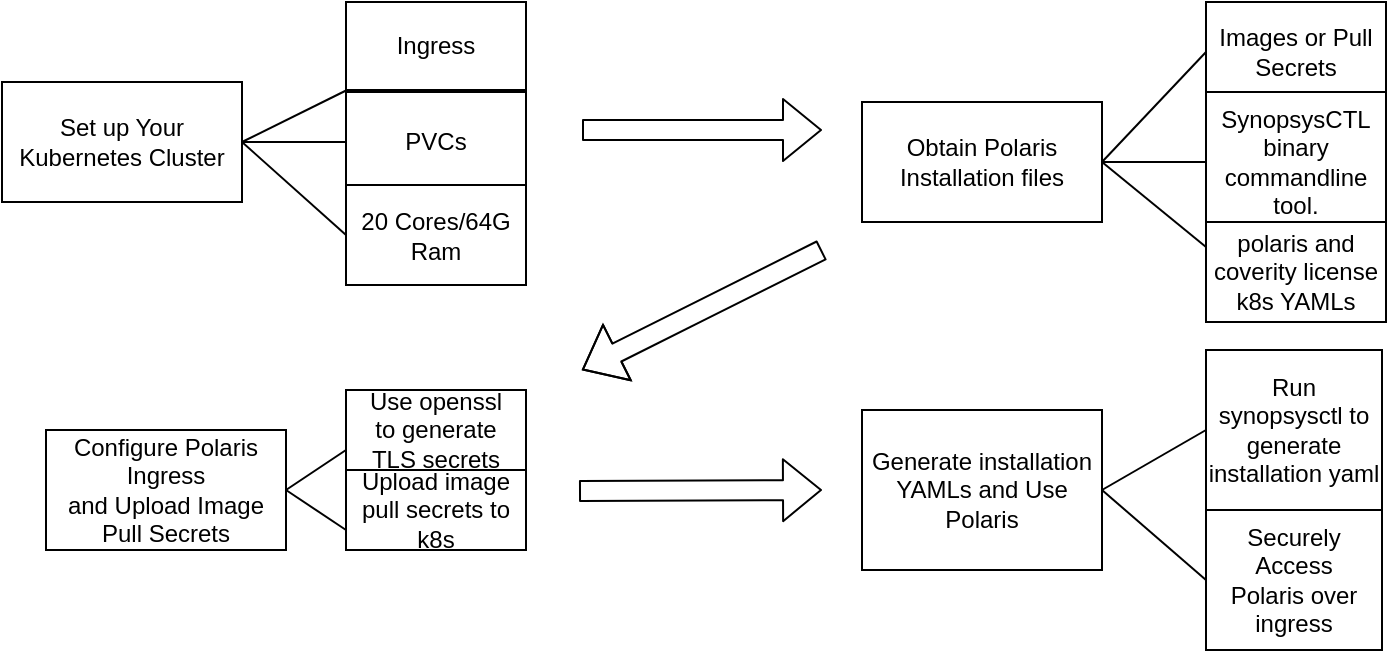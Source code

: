 <mxfile pages="4" version="11.2.9" type="github"><diagram id="bVxrcozTKbkf6fV3WQys" name="Page-1"><mxGraphModel dx="787" dy="773" grid="1" gridSize="10" guides="1" tooltips="1" connect="1" arrows="1" fold="1" page="1" pageScale="1" pageWidth="850" pageHeight="1100" math="0" shadow="0"><root><mxCell id="0"/><mxCell id="1" parent="0"/><mxCell id="cwnB3zmZkbBUYxWIVNTp-1" value="Set up Your Kubernetes Cluster" style="rounded=0;whiteSpace=wrap;html=1;" parent="1" vertex="1"><mxGeometry x="20" y="46" width="120" height="60" as="geometry"/></mxCell><mxCell id="cwnB3zmZkbBUYxWIVNTp-2" value="" style="endArrow=none;html=1;exitX=1;exitY=0.5;exitDx=0;exitDy=0;" parent="1" source="cwnB3zmZkbBUYxWIVNTp-1" target="cwnB3zmZkbBUYxWIVNTp-3" edge="1"><mxGeometry width="50" height="50" relative="1" as="geometry"><mxPoint x="90" y="240" as="sourcePoint"/><mxPoint x="260" y="100" as="targetPoint"/></mxGeometry></mxCell><mxCell id="cwnB3zmZkbBUYxWIVNTp-3" value="Ingress" style="rounded=0;whiteSpace=wrap;html=1;" parent="1" vertex="1"><mxGeometry x="192" y="6" width="90" height="44" as="geometry"/></mxCell><mxCell id="cwnB3zmZkbBUYxWIVNTp-4" value="PVCs" style="rounded=0;whiteSpace=wrap;html=1;" parent="1" vertex="1"><mxGeometry x="192" y="51" width="90" height="50" as="geometry"/></mxCell><mxCell id="cwnB3zmZkbBUYxWIVNTp-5" value="20 Cores/64G Ram" style="rounded=0;whiteSpace=wrap;html=1;" parent="1" vertex="1"><mxGeometry x="192" y="97.5" width="90" height="50" as="geometry"/></mxCell><mxCell id="cwnB3zmZkbBUYxWIVNTp-6" value="" style="endArrow=none;html=1;exitX=1;exitY=0.5;exitDx=0;exitDy=0;entryX=0;entryY=0.5;entryDx=0;entryDy=0;" parent="1" source="cwnB3zmZkbBUYxWIVNTp-1" target="cwnB3zmZkbBUYxWIVNTp-4" edge="1"><mxGeometry width="50" height="50" relative="1" as="geometry"><mxPoint x="90" y="290" as="sourcePoint"/><mxPoint x="140" y="240" as="targetPoint"/></mxGeometry></mxCell><mxCell id="cwnB3zmZkbBUYxWIVNTp-7" value="" style="endArrow=none;html=1;exitX=1;exitY=0.5;exitDx=0;exitDy=0;entryX=0;entryY=0.5;entryDx=0;entryDy=0;" parent="1" source="cwnB3zmZkbBUYxWIVNTp-1" target="cwnB3zmZkbBUYxWIVNTp-5" edge="1"><mxGeometry width="50" height="50" relative="1" as="geometry"><mxPoint x="90" y="290" as="sourcePoint"/><mxPoint x="140" y="240" as="targetPoint"/></mxGeometry></mxCell><mxCell id="cwnB3zmZkbBUYxWIVNTp-8" value="" style="shape=flexArrow;endArrow=classic;html=1;" parent="1" edge="1"><mxGeometry width="50" height="50" relative="1" as="geometry"><mxPoint x="310" y="70" as="sourcePoint"/><mxPoint x="430" y="70" as="targetPoint"/><Array as="points"/></mxGeometry></mxCell><mxCell id="cwnB3zmZkbBUYxWIVNTp-9" value="Obtain Polaris Installation files" style="rounded=0;whiteSpace=wrap;html=1;" parent="1" vertex="1"><mxGeometry x="450" y="56" width="120" height="60" as="geometry"/></mxCell><mxCell id="cwnB3zmZkbBUYxWIVNTp-10" value="Images or Pull Secrets" style="rounded=0;whiteSpace=wrap;html=1;" parent="1" vertex="1"><mxGeometry x="622" y="6" width="90" height="50" as="geometry"/></mxCell><mxCell id="cwnB3zmZkbBUYxWIVNTp-11" value="SynopsysCTL binary commandline tool." style="rounded=0;whiteSpace=wrap;html=1;" parent="1" vertex="1"><mxGeometry x="622" y="51" width="90" height="70" as="geometry"/></mxCell><mxCell id="cwnB3zmZkbBUYxWIVNTp-12" value="polaris and coverity license&lt;br&gt;k8s YAMLs" style="rounded=0;whiteSpace=wrap;html=1;" parent="1" vertex="1"><mxGeometry x="622" y="116" width="90" height="50" as="geometry"/></mxCell><mxCell id="cwnB3zmZkbBUYxWIVNTp-13" value="" style="endArrow=none;html=1;exitX=1;exitY=0.5;exitDx=0;exitDy=0;entryX=0;entryY=0.5;entryDx=0;entryDy=0;" parent="1" source="cwnB3zmZkbBUYxWIVNTp-9" target="cwnB3zmZkbBUYxWIVNTp-10" edge="1"><mxGeometry width="50" height="50" relative="1" as="geometry"><mxPoint x="437" y="261" as="sourcePoint"/><mxPoint x="487" y="211" as="targetPoint"/></mxGeometry></mxCell><mxCell id="cwnB3zmZkbBUYxWIVNTp-14" value="" style="endArrow=none;html=1;exitX=1;exitY=0.5;exitDx=0;exitDy=0;entryX=0;entryY=0.5;entryDx=0;entryDy=0;" parent="1" source="cwnB3zmZkbBUYxWIVNTp-9" target="cwnB3zmZkbBUYxWIVNTp-11" edge="1"><mxGeometry width="50" height="50" relative="1" as="geometry"><mxPoint x="567" y="91" as="sourcePoint"/><mxPoint x="632" y="66" as="targetPoint"/></mxGeometry></mxCell><mxCell id="cwnB3zmZkbBUYxWIVNTp-15" value="" style="endArrow=none;html=1;exitX=1;exitY=0.5;exitDx=0;exitDy=0;entryX=0;entryY=0.25;entryDx=0;entryDy=0;" parent="1" source="cwnB3zmZkbBUYxWIVNTp-9" target="cwnB3zmZkbBUYxWIVNTp-12" edge="1"><mxGeometry width="50" height="50" relative="1" as="geometry"><mxPoint x="567" y="91" as="sourcePoint"/><mxPoint x="632" y="121" as="targetPoint"/></mxGeometry></mxCell><mxCell id="cwnB3zmZkbBUYxWIVNTp-17" value="" style="shape=flexArrow;endArrow=classic;html=1;" parent="1" edge="1"><mxGeometry width="50" height="50" relative="1" as="geometry"><mxPoint x="430" y="130" as="sourcePoint"/><mxPoint x="310" y="190" as="targetPoint"/><Array as="points"><mxPoint x="370" y="160"/></Array></mxGeometry></mxCell><mxCell id="cwnB3zmZkbBUYxWIVNTp-18" value="Configure Polaris Ingress&lt;br&gt;and Upload Image Pull Secrets" style="rounded=0;whiteSpace=wrap;html=1;" parent="1" vertex="1"><mxGeometry x="42" y="220" width="120" height="60" as="geometry"/></mxCell><mxCell id="cwnB3zmZkbBUYxWIVNTp-19" value="" style="shape=flexArrow;endArrow=classic;html=1;" parent="1" edge="1"><mxGeometry width="50" height="50" relative="1" as="geometry"><mxPoint x="308.5" y="250.5" as="sourcePoint"/><mxPoint x="430" y="250" as="targetPoint"/></mxGeometry></mxCell><mxCell id="cwnB3zmZkbBUYxWIVNTp-20" value="Use openssl&lt;br&gt;to generate&lt;br&gt;TLS secrets" style="rounded=0;whiteSpace=wrap;html=1;" parent="1" vertex="1"><mxGeometry x="192" y="200" width="90" height="40" as="geometry"/></mxCell><mxCell id="cwnB3zmZkbBUYxWIVNTp-21" value="" style="endArrow=none;html=1;exitX=1;exitY=0.5;exitDx=0;exitDy=0;entryX=0;entryY=0.75;entryDx=0;entryDy=0;" parent="1" source="cwnB3zmZkbBUYxWIVNTp-18" target="cwnB3zmZkbBUYxWIVNTp-20" edge="1"><mxGeometry width="50" height="50" relative="1" as="geometry"><mxPoint x="42" y="380" as="sourcePoint"/><mxPoint x="92" y="330" as="targetPoint"/></mxGeometry></mxCell><mxCell id="cwnB3zmZkbBUYxWIVNTp-22" value="" style="endArrow=none;html=1;exitX=1;exitY=0.5;exitDx=0;exitDy=0;" parent="1" source="cwnB3zmZkbBUYxWIVNTp-18" edge="1"><mxGeometry width="50" height="50" relative="1" as="geometry"><mxPoint x="42" y="380" as="sourcePoint"/><mxPoint x="192" y="270" as="targetPoint"/></mxGeometry></mxCell><mxCell id="cwnB3zmZkbBUYxWIVNTp-23" value="Upload image&lt;br&gt;pull secrets to k8s" style="rounded=0;whiteSpace=wrap;html=1;" parent="1" vertex="1"><mxGeometry x="192" y="240" width="90" height="40" as="geometry"/></mxCell><mxCell id="cwnB3zmZkbBUYxWIVNTp-24" value="Generate installation YAMLs and Use Polaris" style="rounded=0;whiteSpace=wrap;html=1;" parent="1" vertex="1"><mxGeometry x="450" y="210" width="120" height="80" as="geometry"/></mxCell><mxCell id="cwnB3zmZkbBUYxWIVNTp-25" value="Run synopsysctl to generate installation yaml" style="rounded=0;whiteSpace=wrap;html=1;" parent="1" vertex="1"><mxGeometry x="622" y="180" width="88" height="80" as="geometry"/></mxCell><mxCell id="cwnB3zmZkbBUYxWIVNTp-26" value="Securely&lt;br&gt;Access&lt;br&gt;Polaris over&lt;br&gt;ingress" style="rounded=0;whiteSpace=wrap;html=1;" parent="1" vertex="1"><mxGeometry x="622" y="260" width="88" height="70" as="geometry"/></mxCell><mxCell id="cwnB3zmZkbBUYxWIVNTp-27" value="" style="endArrow=none;html=1;exitX=1;exitY=0.5;exitDx=0;exitDy=0;entryX=0;entryY=0.5;entryDx=0;entryDy=0;" parent="1" source="cwnB3zmZkbBUYxWIVNTp-24" target="cwnB3zmZkbBUYxWIVNTp-25" edge="1"><mxGeometry width="50" height="50" relative="1" as="geometry"><mxPoint x="20" y="410" as="sourcePoint"/><mxPoint x="70" y="360" as="targetPoint"/></mxGeometry></mxCell><mxCell id="cwnB3zmZkbBUYxWIVNTp-28" value="" style="endArrow=none;html=1;exitX=1;exitY=0.5;exitDx=0;exitDy=0;entryX=0;entryY=0.5;entryDx=0;entryDy=0;" parent="1" source="cwnB3zmZkbBUYxWIVNTp-24" target="cwnB3zmZkbBUYxWIVNTp-26" edge="1"><mxGeometry width="50" height="50" relative="1" as="geometry"><mxPoint x="580" y="240" as="sourcePoint"/><mxPoint x="632" y="240" as="targetPoint"/></mxGeometry></mxCell></root></mxGraphModel></diagram><diagram id="Zi_aadi0_B6cxCBVx9Ne" name="Page-2"><mxGraphModel dx="1015" dy="773" grid="1" gridSize="10" guides="1" tooltips="1" connect="1" arrows="1" fold="1" page="1" pageScale="1" pageWidth="850" pageHeight="1100" math="0" shadow="0"><root><mxCell id="EGP35Mz5lBQ7Nw8TrrF7-0"/><mxCell id="EGP35Mz5lBQ7Nw8TrrF7-1" parent="EGP35Mz5lBQ7Nw8TrrF7-0"/><mxCell id="EGP35Mz5lBQ7Nw8TrrF7-3" value="Node 1&lt;br&gt;&lt;br&gt;&lt;span&gt;&lt;b&gt;101.66.60.123&lt;/b&gt;&lt;/span&gt;" style="rounded=0;whiteSpace=wrap;html=1;" vertex="1" parent="EGP35Mz5lBQ7Nw8TrrF7-1"><mxGeometry x="120" y="100" width="90" height="60" as="geometry"/></mxCell><mxCell id="EGP35Mz5lBQ7Nw8TrrF7-4" value="&lt;span style=&quot;white-space: normal&quot;&gt;&lt;br&gt;Node 2&lt;/span&gt;&lt;br&gt;&lt;p class=&quot;p1&quot;&gt;&lt;span class=&quot;s1&quot;&gt;101.67.198.456&lt;/span&gt;&lt;/p&gt;" style="rounded=0;whiteSpace=wrap;html=1;" vertex="1" parent="EGP35Mz5lBQ7Nw8TrrF7-1"><mxGeometry x="230" y="100" width="90" height="60" as="geometry"/></mxCell><mxCell id="EGP35Mz5lBQ7Nw8TrrF7-5" value="" style="endArrow=classic;html=1;exitX=0.5;exitY=1;exitDx=0;exitDy=0;entryX=0.25;entryY=0;entryDx=0;entryDy=0;" edge="1" parent="EGP35Mz5lBQ7Nw8TrrF7-1" source="EGP35Mz5lBQ7Nw8TrrF7-3" target="EGP35Mz5lBQ7Nw8TrrF7-7"><mxGeometry width="50" height="50" relative="1" as="geometry"><mxPoint x="120" y="230" as="sourcePoint"/><mxPoint x="200" y="230" as="targetPoint"/></mxGeometry></mxCell><mxCell id="EGP35Mz5lBQ7Nw8TrrF7-6" value="" style="endArrow=classic;html=1;exitX=0.5;exitY=1;exitDx=0;exitDy=0;entryX=0.75;entryY=0;entryDx=0;entryDy=0;" edge="1" parent="EGP35Mz5lBQ7Nw8TrrF7-1" source="EGP35Mz5lBQ7Nw8TrrF7-4" target="EGP35Mz5lBQ7Nw8TrrF7-7"><mxGeometry width="50" height="50" relative="1" as="geometry"><mxPoint x="175" y="170" as="sourcePoint"/><mxPoint x="230" y="230" as="targetPoint"/></mxGeometry></mxCell><mxCell id="EGP35Mz5lBQ7Nw8TrrF7-7" value="/ -&amp;gt; web-core" style="rounded=0;whiteSpace=wrap;html=1;" vertex="1" parent="EGP35Mz5lBQ7Nw8TrrF7-1"><mxGeometry x="155" y="200" width="120" height="40" as="geometry"/></mxCell><mxCell id="EGP35Mz5lBQ7Nw8TrrF7-8" value="/etc/hosts/&lt;br&gt;&lt;b&gt;101.66.60.123&amp;nbsp;&lt;/b&gt;&lt;a href=&quot;https://onprem.dev.polaris.synopsys.com/signin&quot;&gt;onprem.dev.polaris.synopsys.com/signin&lt;/a&gt;&amp;nbsp;" style="rounded=0;whiteSpace=wrap;html=1;" vertex="1" parent="EGP35Mz5lBQ7Nw8TrrF7-1"><mxGeometry x="340" y="40" width="375" height="50" as="geometry"/></mxCell><mxCell id="EGP35Mz5lBQ7Nw8TrrF7-9" value="" style="endArrow=classic;html=1;exitX=0;exitY=0.5;exitDx=0;exitDy=0;entryX=0.5;entryY=0;entryDx=0;entryDy=0;" edge="1" parent="EGP35Mz5lBQ7Nw8TrrF7-1" source="EGP35Mz5lBQ7Nw8TrrF7-8" target="EGP35Mz5lBQ7Nw8TrrF7-3"><mxGeometry width="50" height="50" relative="1" as="geometry"><mxPoint x="120" y="310" as="sourcePoint"/><mxPoint x="170" y="260" as="targetPoint"/></mxGeometry></mxCell><mxCell id="EGP35Mz5lBQ7Nw8TrrF7-10" value="port 80" style="text;html=1;resizable=0;points=[];align=center;verticalAlign=middle;labelBackgroundColor=#ffffff;" vertex="1" connectable="0" parent="EGP35Mz5lBQ7Nw8TrrF7-9"><mxGeometry x="0.141" y="-1" relative="1" as="geometry"><mxPoint as="offset"/></mxGeometry></mxCell><mxCell id="EGP35Mz5lBQ7Nw8TrrF7-11" value="&lt;p style=&quot;line-height: 70%&quot;&gt;&lt;/p&gt;&lt;h1&gt;How is the polaris /signin endpoint mapped to a K8s pod?&lt;/h1&gt;&lt;p&gt;&quot;&lt;i&gt;kubectl get ing -n onprem&lt;/i&gt;&quot; can be used to determine which downstream service /signin maps to (there is no match, so 'web-core' is the default path.)&lt;/p&gt;&lt;p&gt;&lt;span&gt;Other endpoints:&lt;/span&gt;&lt;/p&gt;&lt;p&gt;&lt;span style=&quot;font-size: 11px&quot;&gt;auth logs tools configs api-docs&lt;/span&gt;&lt;/p&gt;&lt;p&gt;&lt;span style=&quot;font-size: 11px&quot;&gt;jobs common code-analysis issues query&amp;nbsp;&lt;/span&gt;&lt;/p&gt;&lt;p&gt;&lt;span style=&quot;font-size: 11px&quot;&gt;taxonomy triage-command triage-query dms&lt;/span&gt;&lt;/p&gt;&lt;p&gt;&lt;br&gt;&lt;/p&gt;&lt;p&gt;&lt;br&gt;&lt;br&gt;&lt;br&gt;&lt;br&gt;&lt;br&gt;&lt;br&gt;&lt;br&gt;&lt;br&gt;&lt;br&gt;&lt;br&gt;&lt;br&gt;&lt;br&gt;&lt;br&gt;&lt;br&gt;&lt;br&gt;&lt;br&gt;&lt;br&gt;&lt;br&gt;&lt;br&gt;&lt;br&gt;&lt;br&gt;&lt;br&gt;&lt;br&gt;&lt;br&gt;&lt;br&gt;&lt;br&gt;&lt;/p&gt;&lt;p class=&quot;p1&quot;&gt;&lt;br&gt;&lt;/p&gt;&lt;p&gt;&lt;/p&gt;" style="text;html=1;strokeColor=#000000;fillColor=none;spacing=5;spacingTop=-20;whiteSpace=wrap;overflow=hidden;rounded=0;align=left;dashed=1;" vertex="1" parent="EGP35Mz5lBQ7Nw8TrrF7-1"><mxGeometry x="390" y="130" width="250" height="270" as="geometry"/></mxCell><mxCell id="EGP35Mz5lBQ7Nw8TrrF7-12" value="" style="shape=flexArrow;endArrow=classic;html=1;exitX=0;exitY=0.5;exitDx=0;exitDy=0;" edge="1" parent="EGP35Mz5lBQ7Nw8TrrF7-1" source="EGP35Mz5lBQ7Nw8TrrF7-11"><mxGeometry width="50" height="50" relative="1" as="geometry"><mxPoint x="370" y="240" as="sourcePoint"/><mxPoint x="290" y="240" as="targetPoint"/></mxGeometry></mxCell><mxCell id="EGP35Mz5lBQ7Nw8TrrF7-13" value="" style="curved=1;endArrow=classic;html=1;exitX=0;exitY=0.5;exitDx=0;exitDy=0;entryX=0.5;entryY=0;entryDx=0;entryDy=0;" edge="1" parent="EGP35Mz5lBQ7Nw8TrrF7-1" source="EGP35Mz5lBQ7Nw8TrrF7-7" target="EGP35Mz5lBQ7Nw8TrrF7-14"><mxGeometry width="50" height="50" relative="1" as="geometry"><mxPoint x="120" y="360" as="sourcePoint"/><mxPoint x="90" y="280" as="targetPoint"/><Array as="points"><mxPoint x="100" y="190"/></Array></mxGeometry></mxCell><mxCell id="EGP35Mz5lBQ7Nw8TrrF7-14" value="&lt;b&gt;swip-ingress-tls&amp;nbsp;&lt;/b&gt;&lt;br&gt;secret is used&lt;br&gt;for SSL validation" style="rounded=0;whiteSpace=wrap;html=1;" vertex="1" parent="EGP35Mz5lBQ7Nw8TrrF7-1"><mxGeometry x="20" y="250" width="100" height="50" as="geometry"/></mxCell><mxCell id="EGP35Mz5lBQ7Nw8TrrF7-15" value="" style="endArrow=classic;html=1;exitX=0.5;exitY=1;exitDx=0;exitDy=0;" edge="1" parent="EGP35Mz5lBQ7Nw8TrrF7-1" source="EGP35Mz5lBQ7Nw8TrrF7-7" target="EGP35Mz5lBQ7Nw8TrrF7-16"><mxGeometry width="50" height="50" relative="1" as="geometry"><mxPoint x="30" y="410" as="sourcePoint"/><mxPoint x="290" y="340" as="targetPoint"/></mxGeometry></mxCell><mxCell id="EGP35Mz5lBQ7Nw8TrrF7-16" value="&lt;span class=&quot;s1&quot;&gt;&lt;b&gt;web-core&lt;/b&gt;&lt;/span&gt;&lt;span class=&quot;s2&quot;&gt;-89967fdd9-b2594&lt;span class=&quot;Apple-converted-space&quot;&gt;&amp;nbsp;&lt;/span&gt;&lt;/span&gt;" style="rounded=0;whiteSpace=wrap;html=1;" vertex="1" parent="EGP35Mz5lBQ7Nw8TrrF7-1"><mxGeometry x="132.5" y="275" width="165" height="30" as="geometry"/></mxCell><mxCell id="EGP35Mz5lBQ7Nw8TrrF7-19" value="web-core pod is ultimately responsible fore handling the incoming request" style="rounded=0;whiteSpace=wrap;html=1;" vertex="1" parent="EGP35Mz5lBQ7Nw8TrrF7-1"><mxGeometry x="177.5" y="360" width="120" height="60" as="geometry"/></mxCell><mxCell id="EGP35Mz5lBQ7Nw8TrrF7-20" value="" style="endArrow=classic;html=1;entryX=0.75;entryY=1;entryDx=0;entryDy=0;exitX=0.5;exitY=0;exitDx=0;exitDy=0;" edge="1" parent="EGP35Mz5lBQ7Nw8TrrF7-1" source="EGP35Mz5lBQ7Nw8TrrF7-19" target="EGP35Mz5lBQ7Nw8TrrF7-16"><mxGeometry width="50" height="50" relative="1" as="geometry"><mxPoint x="20" y="450" as="sourcePoint"/><mxPoint x="70" y="400" as="targetPoint"/></mxGeometry></mxCell></root></mxGraphModel></diagram><diagram id="EWlgtM-hlNoZjgTOiHyZ" name="Page-3"><mxGraphModel dx="1379" dy="773" grid="1" gridSize="10" guides="1" tooltips="1" connect="1" arrows="1" fold="1" page="1" pageScale="1" pageWidth="850" pageHeight="1100" math="0" shadow="0"><root><mxCell id="2ectssXuuZ53-HQQB08W-0"/><mxCell id="2ectssXuuZ53-HQQB08W-1" parent="2ectssXuuZ53-HQQB08W-0"/><mxCell id="2ectssXuuZ53-HQQB08W-25" value="" style="rounded=0;whiteSpace=wrap;html=1;dashed=1;strokeColor=#000000;" vertex="1" parent="2ectssXuuZ53-HQQB08W-1"><mxGeometry x="355" y="150" width="340" height="320" as="geometry"/></mxCell><mxCell id="2ectssXuuZ53-HQQB08W-2" value="download-server&lt;br&gt;/opt/data" style="rounded=0;whiteSpace=wrap;html=1;dashed=1;strokeColor=#000000;" vertex="1" parent="2ectssXuuZ53-HQQB08W-1"><mxGeometry x="220" y="100" width="100" height="60" as="geometry"/></mxCell><mxCell id="2ectssXuuZ53-HQQB08W-3" value="GCS" style="ellipse;shape=cloud;whiteSpace=wrap;html=1;dashed=1;strokeColor=#000000;" vertex="1" parent="2ectssXuuZ53-HQQB08W-1"><mxGeometry x="420" y="50" width="165" height="50" as="geometry"/></mxCell><mxCell id="2ectssXuuZ53-HQQB08W-4" value="" style="endArrow=classic;html=1;exitX=0.13;exitY=0.77;exitDx=0;exitDy=0;entryX=1;entryY=0.5;entryDx=0;entryDy=0;exitPerimeter=0;" edge="1" parent="2ectssXuuZ53-HQQB08W-1" source="2ectssXuuZ53-HQQB08W-3" target="2ectssXuuZ53-HQQB08W-2"><mxGeometry width="50" height="50" relative="1" as="geometry"><mxPoint x="420" y="190" as="sourcePoint"/><mxPoint x="470" y="140" as="targetPoint"/></mxGeometry></mxCell><mxCell id="2ectssXuuZ53-HQQB08W-5" value="Initial&lt;br&gt;bootstrap&lt;br&gt;of artifacts" style="text;html=1;resizable=0;points=[];align=center;verticalAlign=middle;labelBackgroundColor=#ffffff;" vertex="1" connectable="0" parent="2ectssXuuZ53-HQQB08W-4"><mxGeometry x="0.178" y="-3" relative="1" as="geometry"><mxPoint as="offset"/></mxGeometry></mxCell><mxCell id="2ectssXuuZ53-HQQB08W-6" value="Your laptop with&lt;br&gt;source code&lt;br&gt;that you want&lt;br&gt;to scan on it" style="shape=umlActor;verticalLabelPosition=bottom;labelBackgroundColor=#ffffff;verticalAlign=top;html=1;outlineConnect=0;dashed=1;strokeColor=#000000;" vertex="1" parent="2ectssXuuZ53-HQQB08W-1"><mxGeometry x="60" y="200" width="30" height="60" as="geometry"/></mxCell><mxCell id="2ectssXuuZ53-HQQB08W-12" value="" style="endArrow=classic;html=1;exitX=-0.02;exitY=0.633;exitDx=0;exitDy=0;exitPerimeter=0;entryX=1;entryY=0.333;entryDx=0;entryDy=0;entryPerimeter=0;" edge="1" parent="2ectssXuuZ53-HQQB08W-1" source="2ectssXuuZ53-HQQB08W-2" target="2ectssXuuZ53-HQQB08W-6"><mxGeometry width="50" height="50" relative="1" as="geometry"><mxPoint x="60" y="350" as="sourcePoint"/><mxPoint x="110" y="300" as="targetPoint"/></mxGeometry></mxCell><mxCell id="2ectssXuuZ53-HQQB08W-13" value="0) Download of polaris client&lt;br&gt;program" style="text;html=1;resizable=0;points=[];align=center;verticalAlign=middle;labelBackgroundColor=#ffffff;" vertex="1" connectable="0" parent="2ectssXuuZ53-HQQB08W-12"><mxGeometry x="0.079" y="3" relative="1" as="geometry"><mxPoint as="offset"/></mxGeometry></mxCell><mxCell id="2ectssXuuZ53-HQQB08W-14" value="2) Next, the local iDIR&lt;br&gt;is uploaded to &lt;br&gt;the upload server&amp;nbsp;" style="endArrow=classic;html=1;entryX=0;entryY=0.75;entryDx=0;entryDy=0;" edge="1" parent="2ectssXuuZ53-HQQB08W-1" target="2ectssXuuZ53-HQQB08W-15"><mxGeometry width="50" height="50" relative="1" as="geometry"><mxPoint x="90" y="220" as="sourcePoint"/><mxPoint x="220" y="280" as="targetPoint"/></mxGeometry></mxCell><mxCell id="2ectssXuuZ53-HQQB08W-15" value="upload-server" style="rounded=0;whiteSpace=wrap;html=1;dashed=1;strokeColor=#000000;" vertex="1" parent="2ectssXuuZ53-HQQB08W-1"><mxGeometry x="230" y="420" width="100" height="30" as="geometry"/></mxCell><mxCell id="2ectssXuuZ53-HQQB08W-18" value="Windows Job (pod) -&lt;br&gt;[ not implemented&lt;br&gt;yet ]&amp;nbsp;" style="rounded=0;whiteSpace=wrap;html=1;dashed=1;strokeColor=#000000;" vertex="1" parent="2ectssXuuZ53-HQQB08W-1"><mxGeometry x="465" y="180" width="120" height="60" as="geometry"/></mxCell><mxCell id="2ectssXuuZ53-HQQB08W-19" value="Linux Job (pod)" style="rounded=0;whiteSpace=wrap;html=1;dashed=1;strokeColor=#000000;" vertex="1" parent="2ectssXuuZ53-HQQB08W-1"><mxGeometry x="550" y="390" width="120" height="60" as="geometry"/></mxCell><mxCell id="2ectssXuuZ53-HQQB08W-23" value="" style="endArrow=classic;html=1;entryX=0;entryY=0.5;entryDx=0;entryDy=0;exitX=1;exitY=0.5;exitDx=0;exitDy=0;" edge="1" parent="2ectssXuuZ53-HQQB08W-1" source="2ectssXuuZ53-HQQB08W-24" target="2ectssXuuZ53-HQQB08W-19"><mxGeometry width="50" height="50" relative="1" as="geometry"><mxPoint x="330" y="370" as="sourcePoint"/><mxPoint x="392.5" y="210" as="targetPoint"/></mxGeometry></mxCell><mxCell id="2ectssXuuZ53-HQQB08W-33" value="Job service&lt;br&gt;creates a pod&lt;br&gt;to run analysis" style="text;html=1;resizable=0;points=[];align=center;verticalAlign=middle;labelBackgroundColor=#ffffff;" vertex="1" connectable="0" parent="2ectssXuuZ53-HQQB08W-23"><mxGeometry x="0.009" y="-2" relative="1" as="geometry"><mxPoint as="offset"/></mxGeometry></mxCell><mxCell id="2ectssXuuZ53-HQQB08W-24" value="jobs-service" style="rounded=0;whiteSpace=wrap;html=1;dashed=1;strokeColor=#000000;" vertex="1" parent="2ectssXuuZ53-HQQB08W-1"><mxGeometry x="250" y="240" width="80" height="30" as="geometry"/></mxCell><mxCell id="2ectssXuuZ53-HQQB08W-26" value="1) First creates iDir&lt;br&gt;URL placeholder&lt;br&gt;from job-service" style="endArrow=classic;html=1;entryX=0;entryY=0.5;entryDx=0;entryDy=0;exitX=1;exitY=0.333;exitDx=0;exitDy=0;exitPerimeter=0;" edge="1" parent="2ectssXuuZ53-HQQB08W-1" source="2ectssXuuZ53-HQQB08W-6" target="2ectssXuuZ53-HQQB08W-24"><mxGeometry width="50" height="50" relative="1" as="geometry"><mxPoint x="100" y="230" as="sourcePoint"/><mxPoint x="200" y="332.5" as="targetPoint"/></mxGeometry></mxCell><mxCell id="2ectssXuuZ53-HQQB08W-29" value="&lt;br&gt;3) Finally download IDR&lt;br&gt;and run backend&lt;br&gt;jobs against it (i.e. coverity&lt;br&gt;analysis binary)." style="endArrow=classic;html=1;exitX=0.25;exitY=1;exitDx=0;exitDy=0;entryX=1;entryY=0.5;entryDx=0;entryDy=0;" edge="1" parent="2ectssXuuZ53-HQQB08W-1" source="2ectssXuuZ53-HQQB08W-19" target="2ectssXuuZ53-HQQB08W-15"><mxGeometry width="50" height="50" relative="1" as="geometry"><mxPoint x="30" y="540" as="sourcePoint"/><mxPoint x="80" y="490" as="targetPoint"/></mxGeometry></mxCell><mxCell id="2ectssXuuZ53-HQQB08W-35" value="tds-code-analysis" style="rounded=0;whiteSpace=wrap;html=1;dashed=1;strokeColor=#000000;" vertex="1" parent="2ectssXuuZ53-HQQB08W-1"><mxGeometry x="430" y="635" width="110" height="40" as="geometry"/></mxCell><mxCell id="2ectssXuuZ53-HQQB08W-36" value="4) When analysis is done, the job&lt;br&gt;lets tds-code-analysis know, and&lt;br&gt;data is uploaded to various&lt;br&gt;read services&amp;nbsp;" style="endArrow=classic;html=1;exitX=0.5;exitY=1;exitDx=0;exitDy=0;entryX=0.5;entryY=0;entryDx=0;entryDy=0;" edge="1" parent="2ectssXuuZ53-HQQB08W-1" source="2ectssXuuZ53-HQQB08W-19" target="2ectssXuuZ53-HQQB08W-35"><mxGeometry width="50" height="50" relative="1" as="geometry"><mxPoint x="30" y="630" as="sourcePoint"/><mxPoint x="80" y="580" as="targetPoint"/></mxGeometry></mxCell><mxCell id="2ectssXuuZ53-HQQB08W-37" value="" style="endArrow=classic;html=1;exitX=0.5;exitY=1;exitDx=0;exitDy=0;entryX=0.5;entryY=0;entryDx=0;entryDy=0;" edge="1" parent="2ectssXuuZ53-HQQB08W-1" source="2ectssXuuZ53-HQQB08W-35" target="2ectssXuuZ53-HQQB08W-42"><mxGeometry width="50" height="50" relative="1" as="geometry"><mxPoint x="580" y="620" as="sourcePoint"/><mxPoint x="600" y="560" as="targetPoint"/></mxGeometry></mxCell><mxCell id="2ectssXuuZ53-HQQB08W-38" value="" style="endArrow=classic;html=1;exitX=0.5;exitY=1;exitDx=0;exitDy=0;entryX=0.5;entryY=0;entryDx=0;entryDy=0;" edge="1" parent="2ectssXuuZ53-HQQB08W-1" source="2ectssXuuZ53-HQQB08W-35" target="2ectssXuuZ53-HQQB08W-41"><mxGeometry width="50" height="50" relative="1" as="geometry"><mxPoint x="540" y="600" as="sourcePoint"/><mxPoint x="600" y="590" as="targetPoint"/></mxGeometry></mxCell><mxCell id="2ectssXuuZ53-HQQB08W-39" value="" style="endArrow=classic;html=1;exitX=0.5;exitY=1;exitDx=0;exitDy=0;" edge="1" parent="2ectssXuuZ53-HQQB08W-1" source="2ectssXuuZ53-HQQB08W-35" target="2ectssXuuZ53-HQQB08W-40"><mxGeometry width="50" height="50" relative="1" as="geometry"><mxPoint x="540" y="600" as="sourcePoint"/><mxPoint x="600" y="620" as="targetPoint"/></mxGeometry></mxCell><mxCell id="2ectssXuuZ53-HQQB08W-40" value="triage-query" style="rounded=0;whiteSpace=wrap;html=1;" vertex="1" parent="2ectssXuuZ53-HQQB08W-1"><mxGeometry x="550" y="700" width="90" height="30" as="geometry"/></mxCell><mxCell id="2ectssXuuZ53-HQQB08W-41" value="triage-command" style="rounded=0;whiteSpace=wrap;html=1;" vertex="1" parent="2ectssXuuZ53-HQQB08W-1"><mxGeometry x="440" y="700" width="85" height="35" as="geometry"/></mxCell><mxCell id="2ectssXuuZ53-HQQB08W-42" value="issue-server" style="rounded=0;whiteSpace=wrap;html=1;" vertex="1" parent="2ectssXuuZ53-HQQB08W-1"><mxGeometry x="320" y="700" width="95" height="35" as="geometry"/></mxCell><mxCell id="2ectssXuuZ53-HQQB08W-44" value="" style="curved=1;endArrow=classic;html=1;entryX=0;entryY=0.5;entryDx=0;entryDy=0;exitX=1;exitY=0.5;exitDx=0;exitDy=0;" edge="1" parent="2ectssXuuZ53-HQQB08W-1" source="2ectssXuuZ53-HQQB08W-46" target="2ectssXuuZ53-HQQB08W-42"><mxGeometry width="50" height="50" relative="1" as="geometry"><mxPoint x="160" y="530" as="sourcePoint"/><mxPoint x="80" y="670" as="targetPoint"/><Array as="points"><mxPoint x="250" y="550"/><mxPoint x="310" y="570"/></Array></mxGeometry></mxCell><mxCell id="2ectssXuuZ53-HQQB08W-45" value="6) User now&amp;nbsp;&lt;br&gt;can browse&lt;br&gt;issues through&lt;br&gt;the web-core&lt;br&gt;service." style="text;html=1;resizable=0;points=[];align=center;verticalAlign=middle;labelBackgroundColor=#ffffff;" vertex="1" connectable="0" parent="2ectssXuuZ53-HQQB08W-44"><mxGeometry x="0.464" y="2" relative="1" as="geometry"><mxPoint x="-1" as="offset"/></mxGeometry></mxCell><mxCell id="2ectssXuuZ53-HQQB08W-46" value="web-core" style="rounded=0;whiteSpace=wrap;html=1;dashed=1;strokeColor=#000000;" vertex="1" parent="2ectssXuuZ53-HQQB08W-1"><mxGeometry x="75" y="542.5" width="120" height="60" as="geometry"/></mxCell><mxCell id="2ectssXuuZ53-HQQB08W-47" value="" style="endArrow=classic;html=1;entryX=0.5;entryY=0;entryDx=0;entryDy=0;" edge="1" parent="2ectssXuuZ53-HQQB08W-1" source="2ectssXuuZ53-HQQB08W-6" target="2ectssXuuZ53-HQQB08W-46"><mxGeometry width="50" height="50" relative="1" as="geometry"><mxPoint x="30" y="720" as="sourcePoint"/><mxPoint x="80" y="670" as="targetPoint"/></mxGeometry></mxCell></root></mxGraphModel></diagram><diagram id="93__fSH_4_VXO-FuSOoM" name="Page-4"><mxGraphModel dx="1365" dy="759" grid="1" gridSize="10" guides="1" tooltips="1" connect="1" arrows="1" fold="1" page="1" pageScale="1" pageWidth="850" pageHeight="1100" math="0" shadow="0"><root><mxCell id="OvgjQFH1fCiVo4eYH4tn-0"/><mxCell id="OvgjQFH1fCiVo4eYH4tn-1" parent="OvgjQFH1fCiVo4eYH4tn-0"/><mxCell id="OvgjQFH1fCiVo4eYH4tn-3" value="" style="endArrow=classic;html=1;exitX=1;exitY=0.5;exitDx=0;exitDy=0;entryX=0;entryY=0.5;entryDx=0;entryDy=0;" edge="1" parent="OvgjQFH1fCiVo4eYH4tn-1" source="OvgjQFH1fCiVo4eYH4tn-2" target="OvgjQFH1fCiVo4eYH4tn-4"><mxGeometry width="50" height="50" relative="1" as="geometry"><mxPoint x="180" y="170" as="sourcePoint"/><mxPoint x="290" y="60" as="targetPoint"/></mxGeometry></mxCell><mxCell id="OvgjQFH1fCiVo4eYH4tn-5" value="" style="endArrow=classic;html=1;exitX=1;exitY=0.5;exitDx=0;exitDy=0;entryX=0;entryY=0.5;entryDx=0;entryDy=0;" edge="1" parent="OvgjQFH1fCiVo4eYH4tn-1" source="OvgjQFH1fCiVo4eYH4tn-2" target="OvgjQFH1fCiVo4eYH4tn-6"><mxGeometry width="50" height="50" relative="1" as="geometry"><mxPoint x="260" y="90" as="sourcePoint"/><mxPoint x="290" y="100" as="targetPoint"/></mxGeometry></mxCell><mxCell id="OvgjQFH1fCiVo4eYH4tn-7" value="" style="endArrow=classic;html=1;exitX=1;exitY=0.5;exitDx=0;exitDy=0;entryX=0;entryY=0.5;entryDx=0;entryDy=0;" edge="1" parent="OvgjQFH1fCiVo4eYH4tn-1" source="OvgjQFH1fCiVo4eYH4tn-2" target="OvgjQFH1fCiVo4eYH4tn-8"><mxGeometry width="50" height="50" relative="1" as="geometry"><mxPoint x="260" y="90" as="sourcePoint"/><mxPoint x="290" y="160" as="targetPoint"/></mxGeometry></mxCell><mxCell id="OvgjQFH1fCiVo4eYH4tn-10" value="" style="endArrow=classic;html=1;exitX=1;exitY=0.5;exitDx=0;exitDy=0;" edge="1" parent="OvgjQFH1fCiVo4eYH4tn-1" source="OvgjQFH1fCiVo4eYH4tn-4"><mxGeometry width="50" height="50" relative="1" as="geometry"><mxPoint x="180" y="300" as="sourcePoint"/><mxPoint x="420" y="50" as="targetPoint"/></mxGeometry></mxCell><mxCell id="OvgjQFH1fCiVo4eYH4tn-14" value="" style="endArrow=classic;html=1;exitX=0.5;exitY=0;exitDx=0;exitDy=0;entryX=0.25;entryY=1;entryDx=0;entryDy=0;" edge="1" parent="OvgjQFH1fCiVo4eYH4tn-1" source="OvgjQFH1fCiVo4eYH4tn-15" target="OvgjQFH1fCiVo4eYH4tn-22"><mxGeometry width="50" height="50" relative="1" as="geometry"><mxPoint x="180" y="300" as="sourcePoint"/><mxPoint x="486.25" y="125" as="targetPoint"/></mxGeometry></mxCell><mxCell id="OvgjQFH1fCiVo4eYH4tn-16" value="" style="endArrow=classic;html=1;exitX=1;exitY=0.75;exitDx=0;exitDy=0;entryX=0.25;entryY=0;entryDx=0;entryDy=0;" edge="1" parent="OvgjQFH1fCiVo4eYH4tn-1" source="OvgjQFH1fCiVo4eYH4tn-8" target="OvgjQFH1fCiVo4eYH4tn-15"><mxGeometry width="50" height="50" relative="1" as="geometry"><mxPoint x="180" y="380" as="sourcePoint"/><mxPoint x="230" y="330" as="targetPoint"/></mxGeometry></mxCell><mxCell id="OvgjQFH1fCiVo4eYH4tn-18" value="" style="endArrow=classic;html=1;exitX=1;exitY=0.5;exitDx=0;exitDy=0;entryX=0;entryY=0.5;entryDx=0;entryDy=0;" edge="1" parent="OvgjQFH1fCiVo4eYH4tn-1" source="OvgjQFH1fCiVo4eYH4tn-6" target="OvgjQFH1fCiVo4eYH4tn-13"><mxGeometry width="50" height="50" relative="1" as="geometry"><mxPoint x="180" y="380" as="sourcePoint"/><mxPoint x="230" y="330" as="targetPoint"/></mxGeometry></mxCell><mxCell id="OvgjQFH1fCiVo4eYH4tn-20" value="" style="endArrow=classic;html=1;exitX=1;exitY=0.75;exitDx=0;exitDy=0;entryX=0.25;entryY=1;entryDx=0;entryDy=0;" edge="1" parent="OvgjQFH1fCiVo4eYH4tn-1" source="OvgjQFH1fCiVo4eYH4tn-9" target="OvgjQFH1fCiVo4eYH4tn-13"><mxGeometry width="50" height="50" relative="1" as="geometry"><mxPoint x="180" y="380" as="sourcePoint"/><mxPoint x="230" y="330" as="targetPoint"/></mxGeometry></mxCell><mxCell id="OvgjQFH1fCiVo4eYH4tn-2" value="synopsysctl" style="rounded=0;whiteSpace=wrap;html=1;dashed=1;strokeColor=#000000;shadow=0;" vertex="1" parent="OvgjQFH1fCiVo4eYH4tn-1"><mxGeometry x="180" y="60" width="70" height="40" as="geometry"/></mxCell><mxCell id="OvgjQFH1fCiVo4eYH4tn-4" value="deployments" style="rounded=0;whiteSpace=wrap;html=1;dashed=1;strokeColor=#000000;shadow=0;" vertex="1" parent="OvgjQFH1fCiVo4eYH4tn-1"><mxGeometry x="300" y="30" width="70" height="40" as="geometry"/></mxCell><mxCell id="OvgjQFH1fCiVo4eYH4tn-6" value="secrets" style="rounded=0;whiteSpace=wrap;html=1;dashed=1;strokeColor=#000000;shadow=0;" vertex="1" parent="OvgjQFH1fCiVo4eYH4tn-1"><mxGeometry x="300" y="90" width="70" height="40" as="geometry"/></mxCell><mxCell id="OvgjQFH1fCiVo4eYH4tn-8" value="PVCs" style="rounded=0;whiteSpace=wrap;html=1;dashed=1;strokeColor=#000000;shadow=0;" vertex="1" parent="OvgjQFH1fCiVo4eYH4tn-1"><mxGeometry x="300" y="150" width="70" height="30" as="geometry"/></mxCell><mxCell id="OvgjQFH1fCiVo4eYH4tn-9" value="service&lt;br&gt;accounts" style="rounded=0;whiteSpace=wrap;html=1;dashed=1;strokeColor=#000000;shadow=0;" vertex="1" parent="OvgjQFH1fCiVo4eYH4tn-1"><mxGeometry x="300" y="200" width="70" height="30" as="geometry"/></mxCell><mxCell id="OvgjQFH1fCiVo4eYH4tn-13" value="pods scheduled" style="rounded=0;whiteSpace=wrap;html=1;dashed=1;strokeColor=#000000;shadow=0;" vertex="1" parent="OvgjQFH1fCiVo4eYH4tn-1"><mxGeometry x="515" y="130" width="90" height="30" as="geometry"/></mxCell><mxCell id="OvgjQFH1fCiVo4eYH4tn-15" value="Volume Controller&lt;br&gt;Creates volumes" style="rounded=0;whiteSpace=wrap;html=1;dashed=1;strokeColor=#000000;shadow=0;" vertex="1" parent="OvgjQFH1fCiVo4eYH4tn-1"><mxGeometry x="395" y="250" width="105" height="60" as="geometry"/></mxCell><mxCell id="OvgjQFH1fCiVo4eYH4tn-22" value="Pod creation" style="rounded=0;whiteSpace=wrap;html=1;shadow=0;dashed=1;strokeColor=#000000;" vertex="1" parent="OvgjQFH1fCiVo4eYH4tn-1"><mxGeometry x="425" y="30" width="90" height="40" as="geometry"/></mxCell><mxCell id="OvgjQFH1fCiVo4eYH4tn-23" value="" style="endArrow=classic;html=1;exitX=0.5;exitY=1;exitDx=0;exitDy=0;entryX=0.25;entryY=0;entryDx=0;entryDy=0;" edge="1" parent="OvgjQFH1fCiVo4eYH4tn-1" source="OvgjQFH1fCiVo4eYH4tn-22" target="OvgjQFH1fCiVo4eYH4tn-13"><mxGeometry width="50" height="50" relative="1" as="geometry"><mxPoint x="180" y="380" as="sourcePoint"/><mxPoint x="230" y="330" as="targetPoint"/></mxGeometry></mxCell><mxCell id="OvgjQFH1fCiVo4eYH4tn-26" value="" style="endArrow=classic;html=1;exitX=1;exitY=0.5;exitDx=0;exitDy=0;entryX=0;entryY=0.75;entryDx=0;entryDy=0;" edge="1" parent="OvgjQFH1fCiVo4eYH4tn-1" source="OvgjQFH1fCiVo4eYH4tn-2" target="OvgjQFH1fCiVo4eYH4tn-9"><mxGeometry width="50" height="50" relative="1" as="geometry"><mxPoint x="260" y="90" as="sourcePoint"/><mxPoint x="300" y="170" as="targetPoint"/></mxGeometry></mxCell></root></mxGraphModel></diagram></mxfile>